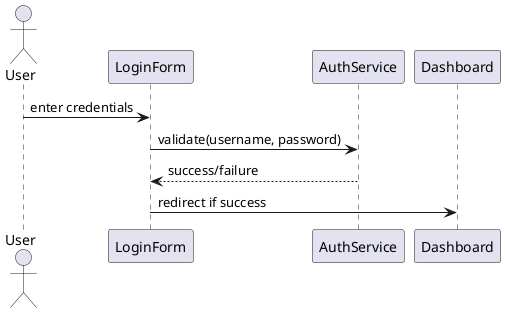 
@startuml sequence_login
actor User
participant "LoginForm" as Form
participant "AuthService" as Auth
participant "Dashboard" as Dashboard

User -> Form : enter credentials
Form -> Auth : validate(username, password)
Auth --> Form : success/failure
Form -> Dashboard : redirect if success
@enduml

